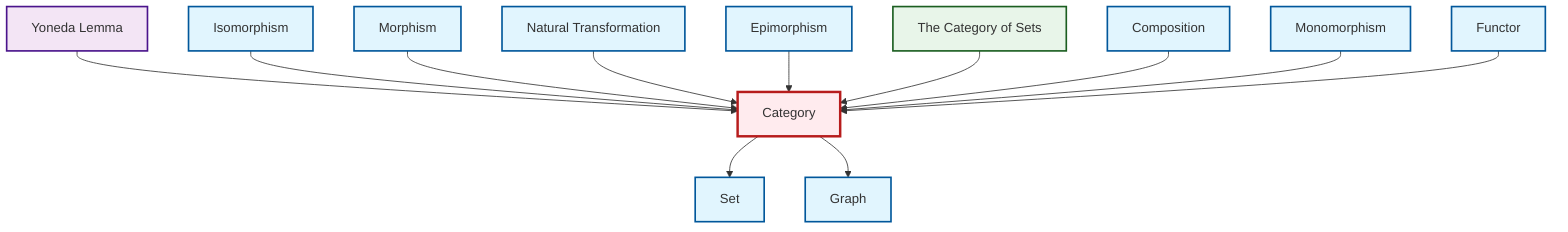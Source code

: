 graph TD
    classDef definition fill:#e1f5fe,stroke:#01579b,stroke-width:2px
    classDef theorem fill:#f3e5f5,stroke:#4a148c,stroke-width:2px
    classDef axiom fill:#fff3e0,stroke:#e65100,stroke-width:2px
    classDef example fill:#e8f5e9,stroke:#1b5e20,stroke-width:2px
    classDef current fill:#ffebee,stroke:#b71c1c,stroke-width:3px
    def-graph["Graph"]:::definition
    def-monomorphism["Monomorphism"]:::definition
    thm-yoneda["Yoneda Lemma"]:::theorem
    def-natural-transformation["Natural Transformation"]:::definition
    def-composition["Composition"]:::definition
    def-isomorphism["Isomorphism"]:::definition
    ex-set-category["The Category of Sets"]:::example
    def-category["Category"]:::definition
    def-epimorphism["Epimorphism"]:::definition
    def-set["Set"]:::definition
    def-morphism["Morphism"]:::definition
    def-functor["Functor"]:::definition
    thm-yoneda --> def-category
    def-isomorphism --> def-category
    def-morphism --> def-category
    def-natural-transformation --> def-category
    def-epimorphism --> def-category
    ex-set-category --> def-category
    def-composition --> def-category
    def-category --> def-set
    def-monomorphism --> def-category
    def-functor --> def-category
    def-category --> def-graph
    class def-category current